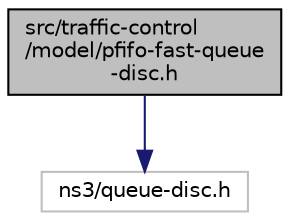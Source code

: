 digraph "src/traffic-control/model/pfifo-fast-queue-disc.h"
{
 // LATEX_PDF_SIZE
  edge [fontname="Helvetica",fontsize="10",labelfontname="Helvetica",labelfontsize="10"];
  node [fontname="Helvetica",fontsize="10",shape=record];
  Node1 [label="src/traffic-control\l/model/pfifo-fast-queue\l-disc.h",height=0.2,width=0.4,color="black", fillcolor="grey75", style="filled", fontcolor="black",tooltip=" "];
  Node1 -> Node2 [color="midnightblue",fontsize="10",style="solid",fontname="Helvetica"];
  Node2 [label="ns3/queue-disc.h",height=0.2,width=0.4,color="grey75", fillcolor="white", style="filled",tooltip=" "];
}
